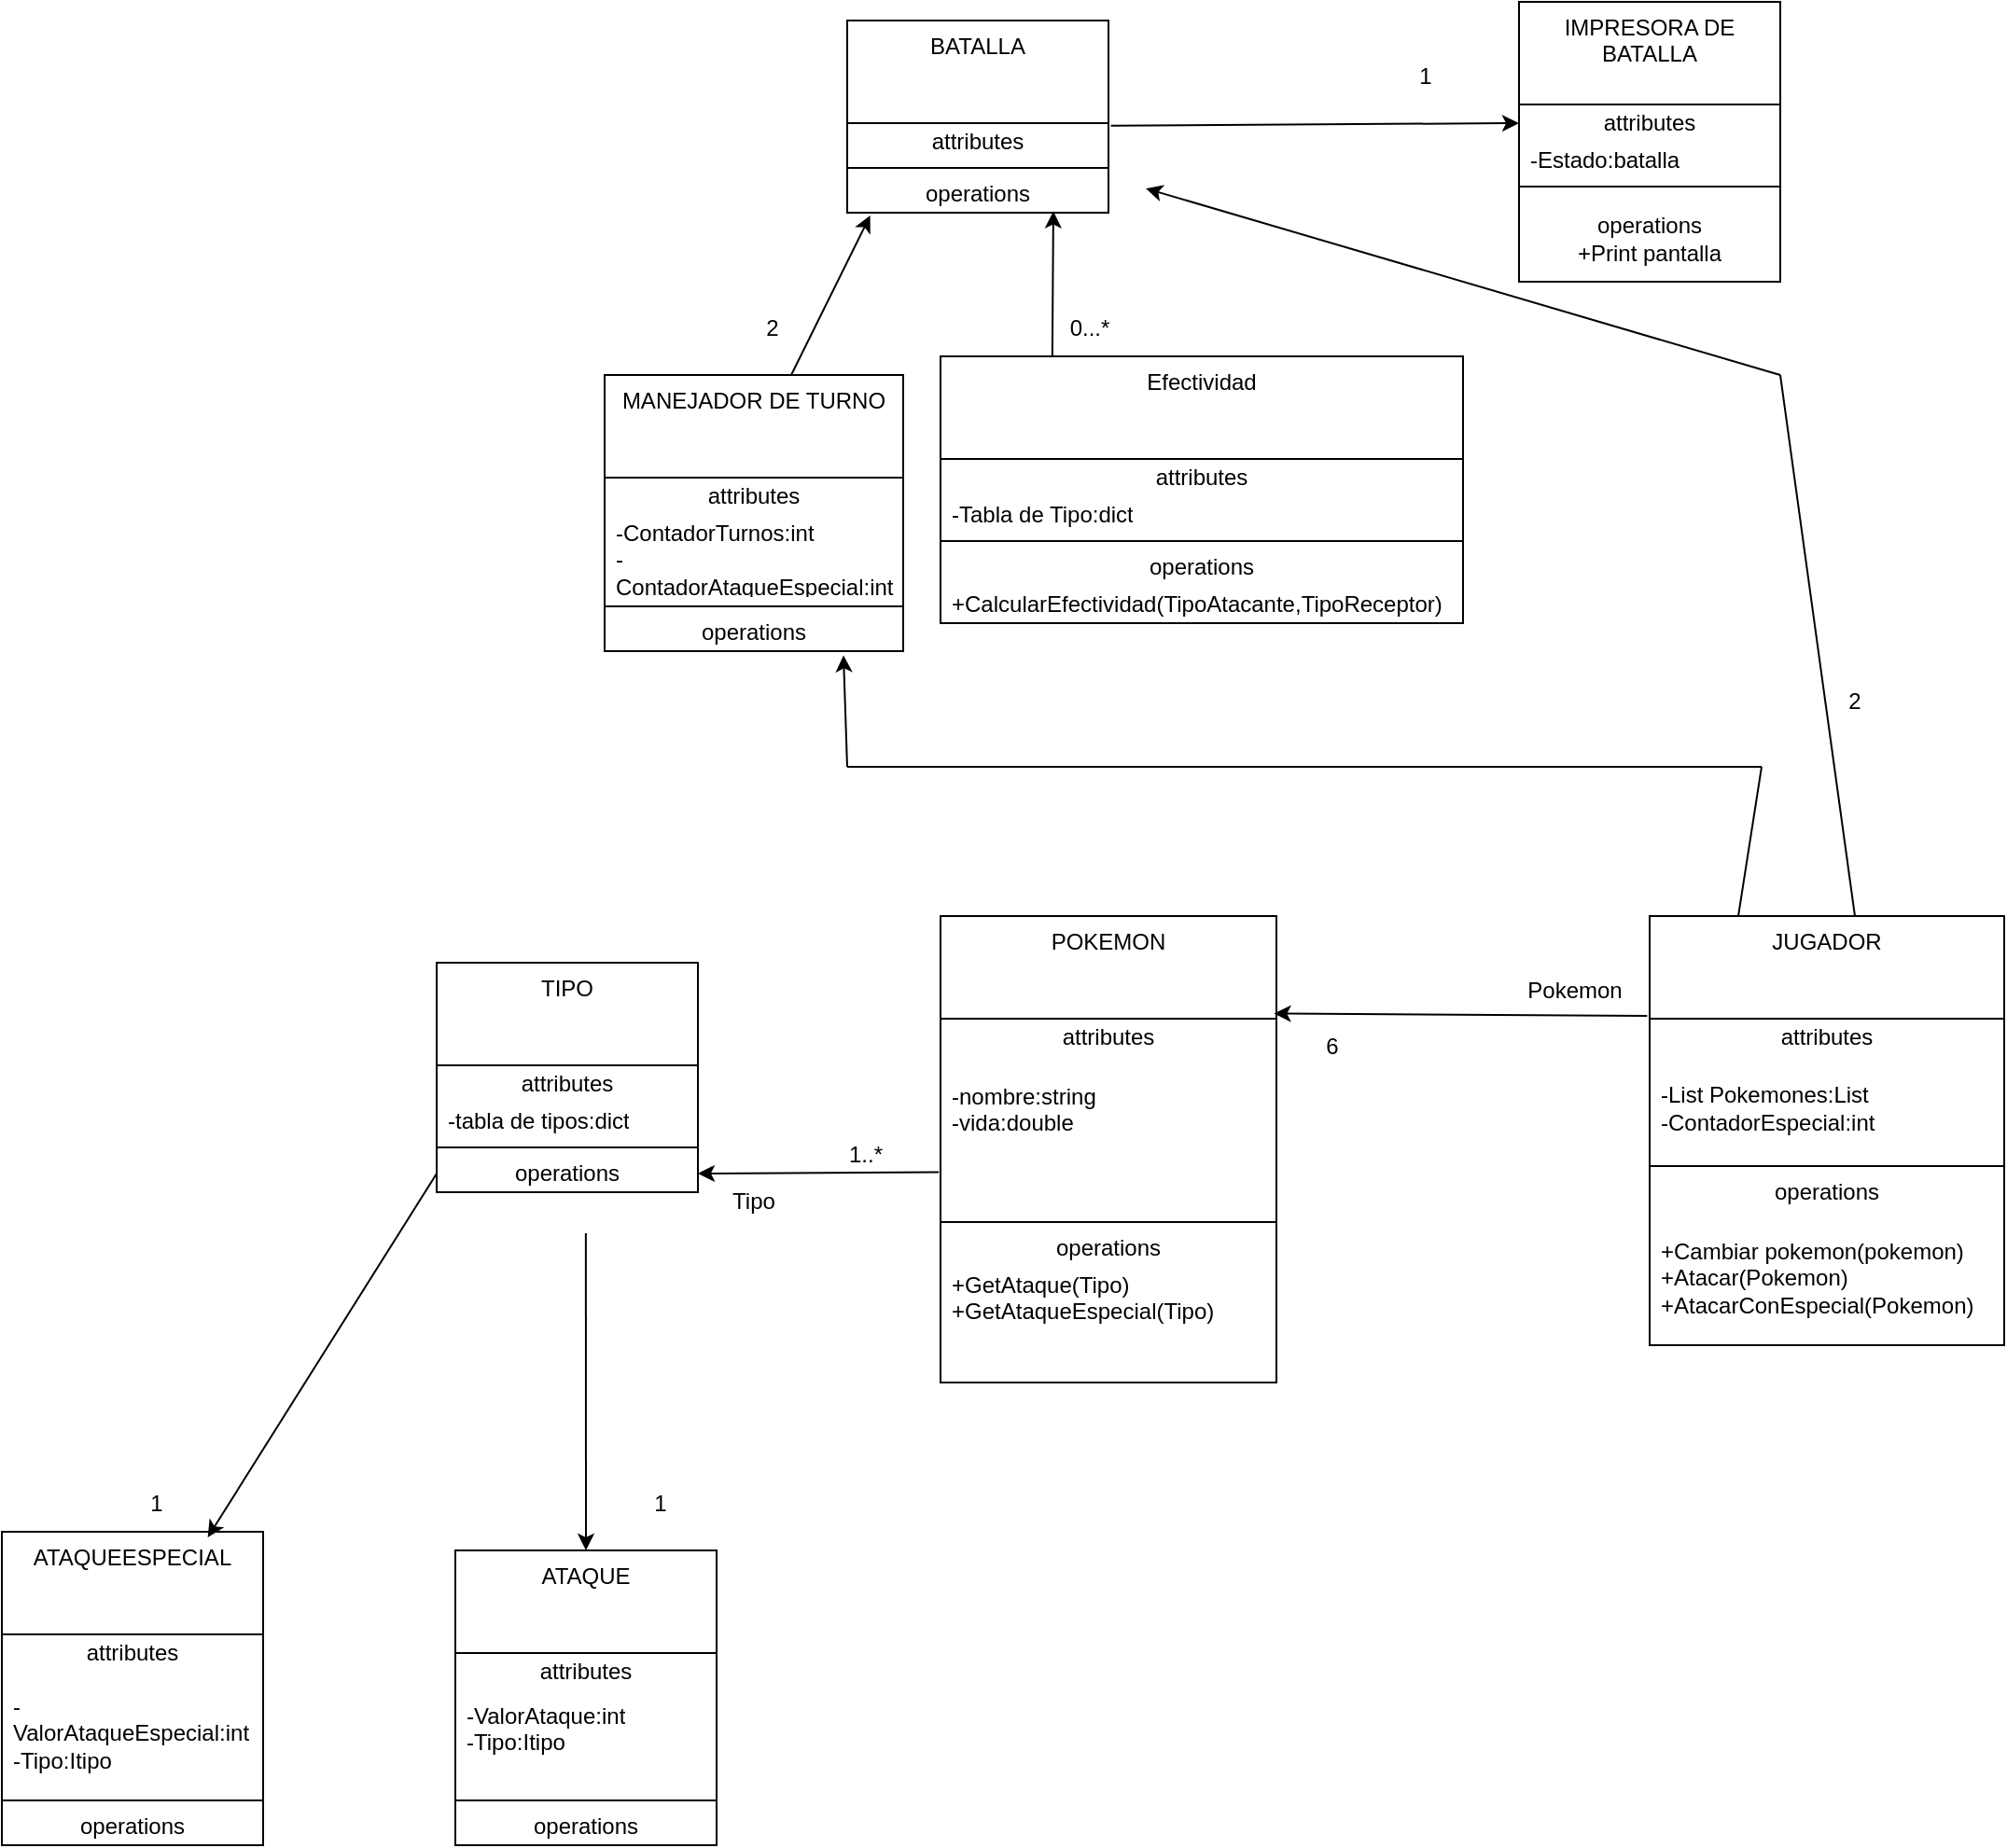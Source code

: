 <mxfile version="24.7.8">
  <diagram name="Página-1" id="qBjB8kNGhRUEkByy5pOo">
    <mxGraphModel dx="1641" dy="1850" grid="1" gridSize="10" guides="1" tooltips="1" connect="1" arrows="1" fold="1" page="1" pageScale="1" pageWidth="827" pageHeight="1169" math="0" shadow="0">
      <root>
        <mxCell id="0" />
        <mxCell id="1" parent="0" />
        <mxCell id="acR-NlfhttbBBdSFygAt-1" value="POKEMON" style="swimlane;fontStyle=0;align=center;verticalAlign=top;childLayout=stackLayout;horizontal=1;startSize=55;horizontalStack=0;resizeParent=1;resizeParentMax=0;resizeLast=0;collapsible=0;marginBottom=0;html=1;whiteSpace=wrap;" parent="1" vertex="1">
          <mxGeometry x="90" y="60" width="180" height="250" as="geometry" />
        </mxCell>
        <mxCell id="acR-NlfhttbBBdSFygAt-2" value="attributes" style="text;html=1;strokeColor=none;fillColor=none;align=center;verticalAlign=middle;spacingLeft=4;spacingRight=4;overflow=hidden;rotatable=0;points=[[0,0.5],[1,0.5]];portConstraint=eastwest;whiteSpace=wrap;" parent="acR-NlfhttbBBdSFygAt-1" vertex="1">
          <mxGeometry y="55" width="180" height="20" as="geometry" />
        </mxCell>
        <mxCell id="acR-NlfhttbBBdSFygAt-3" value="-nombre:string&lt;div&gt;-vida:double&lt;/div&gt;&lt;div&gt;&lt;br&gt;&lt;/div&gt;&lt;div&gt;&lt;br&gt;&lt;/div&gt;" style="text;html=1;strokeColor=none;fillColor=none;align=left;verticalAlign=middle;spacingLeft=4;spacingRight=4;overflow=hidden;rotatable=0;points=[[0,0.5],[1,0.5]];portConstraint=eastwest;whiteSpace=wrap;" parent="acR-NlfhttbBBdSFygAt-1" vertex="1">
          <mxGeometry y="75" width="180" height="85" as="geometry" />
        </mxCell>
        <mxCell id="acR-NlfhttbBBdSFygAt-6" value="" style="line;strokeWidth=1;fillColor=none;align=left;verticalAlign=middle;spacingTop=-1;spacingLeft=3;spacingRight=3;rotatable=0;labelPosition=right;points=[];portConstraint=eastwest;" parent="acR-NlfhttbBBdSFygAt-1" vertex="1">
          <mxGeometry y="160" width="180" height="8" as="geometry" />
        </mxCell>
        <mxCell id="acR-NlfhttbBBdSFygAt-7" value="operations" style="text;html=1;strokeColor=none;fillColor=none;align=center;verticalAlign=middle;spacingLeft=4;spacingRight=4;overflow=hidden;rotatable=0;points=[[0,0.5],[1,0.5]];portConstraint=eastwest;whiteSpace=wrap;" parent="acR-NlfhttbBBdSFygAt-1" vertex="1">
          <mxGeometry y="168" width="180" height="20" as="geometry" />
        </mxCell>
        <mxCell id="acR-NlfhttbBBdSFygAt-8" value="+GetAtaque(Tipo)&lt;div&gt;+GetAtaqueEspecial(Tipo)&lt;/div&gt;&lt;div&gt;&lt;br&gt;&lt;div&gt;&lt;br&gt;&lt;/div&gt;&lt;/div&gt;" style="text;html=1;strokeColor=none;fillColor=none;align=left;verticalAlign=middle;spacingLeft=4;spacingRight=4;overflow=hidden;rotatable=0;points=[[0,0.5],[1,0.5]];portConstraint=eastwest;whiteSpace=wrap;" parent="acR-NlfhttbBBdSFygAt-1" vertex="1">
          <mxGeometry y="188" width="180" height="62" as="geometry" />
        </mxCell>
        <mxCell id="acR-NlfhttbBBdSFygAt-9" value="JUGADOR" style="swimlane;fontStyle=0;align=center;verticalAlign=top;childLayout=stackLayout;horizontal=1;startSize=55;horizontalStack=0;resizeParent=1;resizeParentMax=0;resizeLast=0;collapsible=0;marginBottom=0;html=1;whiteSpace=wrap;" parent="1" vertex="1">
          <mxGeometry x="470" y="60" width="190" height="230" as="geometry" />
        </mxCell>
        <mxCell id="acR-NlfhttbBBdSFygAt-10" value="attributes" style="text;html=1;strokeColor=none;fillColor=none;align=center;verticalAlign=middle;spacingLeft=4;spacingRight=4;overflow=hidden;rotatable=0;points=[[0,0.5],[1,0.5]];portConstraint=eastwest;whiteSpace=wrap;" parent="acR-NlfhttbBBdSFygAt-9" vertex="1">
          <mxGeometry y="55" width="190" height="20" as="geometry" />
        </mxCell>
        <mxCell id="acR-NlfhttbBBdSFygAt-11" value="-List Pokemones:List&lt;div&gt;-ContadorEspecial:int&lt;/div&gt;" style="text;html=1;strokeColor=none;fillColor=none;align=left;verticalAlign=middle;spacingLeft=4;spacingRight=4;overflow=hidden;rotatable=0;points=[[0,0.5],[1,0.5]];portConstraint=eastwest;whiteSpace=wrap;" parent="acR-NlfhttbBBdSFygAt-9" vertex="1">
          <mxGeometry y="75" width="190" height="55" as="geometry" />
        </mxCell>
        <mxCell id="acR-NlfhttbBBdSFygAt-14" value="" style="line;strokeWidth=1;fillColor=none;align=left;verticalAlign=middle;spacingTop=-1;spacingLeft=3;spacingRight=3;rotatable=0;labelPosition=right;points=[];portConstraint=eastwest;" parent="acR-NlfhttbBBdSFygAt-9" vertex="1">
          <mxGeometry y="130" width="190" height="8" as="geometry" />
        </mxCell>
        <mxCell id="acR-NlfhttbBBdSFygAt-15" value="operations" style="text;html=1;strokeColor=none;fillColor=none;align=center;verticalAlign=middle;spacingLeft=4;spacingRight=4;overflow=hidden;rotatable=0;points=[[0,0.5],[1,0.5]];portConstraint=eastwest;whiteSpace=wrap;" parent="acR-NlfhttbBBdSFygAt-9" vertex="1">
          <mxGeometry y="138" width="190" height="20" as="geometry" />
        </mxCell>
        <mxCell id="acR-NlfhttbBBdSFygAt-16" value="+Cambiar pokemon(pokemon)&lt;div&gt;+Atacar(Pokemon)&lt;/div&gt;&lt;div&gt;+AtacarConEspecial(Pokemon)&lt;/div&gt;" style="text;html=1;strokeColor=none;fillColor=none;align=left;verticalAlign=middle;spacingLeft=4;spacingRight=4;overflow=hidden;rotatable=0;points=[[0,0.5],[1,0.5]];portConstraint=eastwest;whiteSpace=wrap;" parent="acR-NlfhttbBBdSFygAt-9" vertex="1">
          <mxGeometry y="158" width="190" height="72" as="geometry" />
        </mxCell>
        <mxCell id="acR-NlfhttbBBdSFygAt-17" value="ATAQUE" style="swimlane;fontStyle=0;align=center;verticalAlign=top;childLayout=stackLayout;horizontal=1;startSize=55;horizontalStack=0;resizeParent=1;resizeParentMax=0;resizeLast=0;collapsible=0;marginBottom=0;html=1;whiteSpace=wrap;" parent="1" vertex="1">
          <mxGeometry x="-170" y="400" width="140" height="158" as="geometry" />
        </mxCell>
        <mxCell id="acR-NlfhttbBBdSFygAt-18" value="attributes" style="text;html=1;strokeColor=none;fillColor=none;align=center;verticalAlign=middle;spacingLeft=4;spacingRight=4;overflow=hidden;rotatable=0;points=[[0,0.5],[1,0.5]];portConstraint=eastwest;whiteSpace=wrap;" parent="acR-NlfhttbBBdSFygAt-17" vertex="1">
          <mxGeometry y="55" width="140" height="20" as="geometry" />
        </mxCell>
        <mxCell id="acR-NlfhttbBBdSFygAt-19" value="-ValorAtaque:int&lt;div&gt;-Tipo:Itipo&lt;/div&gt;&lt;div&gt;&lt;br&gt;&lt;/div&gt;" style="text;html=1;strokeColor=none;fillColor=none;align=left;verticalAlign=middle;spacingLeft=4;spacingRight=4;overflow=hidden;rotatable=0;points=[[0,0.5],[1,0.5]];portConstraint=eastwest;whiteSpace=wrap;" parent="acR-NlfhttbBBdSFygAt-17" vertex="1">
          <mxGeometry y="75" width="140" height="55" as="geometry" />
        </mxCell>
        <mxCell id="acR-NlfhttbBBdSFygAt-22" value="" style="line;strokeWidth=1;fillColor=none;align=left;verticalAlign=middle;spacingTop=-1;spacingLeft=3;spacingRight=3;rotatable=0;labelPosition=right;points=[];portConstraint=eastwest;" parent="acR-NlfhttbBBdSFygAt-17" vertex="1">
          <mxGeometry y="130" width="140" height="8" as="geometry" />
        </mxCell>
        <mxCell id="acR-NlfhttbBBdSFygAt-23" value="operations" style="text;html=1;strokeColor=none;fillColor=none;align=center;verticalAlign=middle;spacingLeft=4;spacingRight=4;overflow=hidden;rotatable=0;points=[[0,0.5],[1,0.5]];portConstraint=eastwest;whiteSpace=wrap;" parent="acR-NlfhttbBBdSFygAt-17" vertex="1">
          <mxGeometry y="138" width="140" height="20" as="geometry" />
        </mxCell>
        <mxCell id="acR-NlfhttbBBdSFygAt-33" value="TIPO" style="swimlane;fontStyle=0;align=center;verticalAlign=top;childLayout=stackLayout;horizontal=1;startSize=55;horizontalStack=0;resizeParent=1;resizeParentMax=0;resizeLast=0;collapsible=0;marginBottom=0;html=1;whiteSpace=wrap;" parent="1" vertex="1">
          <mxGeometry x="-180" y="85" width="140" height="123" as="geometry" />
        </mxCell>
        <mxCell id="acR-NlfhttbBBdSFygAt-34" value="attributes" style="text;html=1;strokeColor=none;fillColor=none;align=center;verticalAlign=middle;spacingLeft=4;spacingRight=4;overflow=hidden;rotatable=0;points=[[0,0.5],[1,0.5]];portConstraint=eastwest;whiteSpace=wrap;" parent="acR-NlfhttbBBdSFygAt-33" vertex="1">
          <mxGeometry y="55" width="140" height="20" as="geometry" />
        </mxCell>
        <mxCell id="acR-NlfhttbBBdSFygAt-35" value="-tabla de tipos:dict" style="text;html=1;strokeColor=none;fillColor=none;align=left;verticalAlign=middle;spacingLeft=4;spacingRight=4;overflow=hidden;rotatable=0;points=[[0,0.5],[1,0.5]];portConstraint=eastwest;whiteSpace=wrap;" parent="acR-NlfhttbBBdSFygAt-33" vertex="1">
          <mxGeometry y="75" width="140" height="20" as="geometry" />
        </mxCell>
        <mxCell id="acR-NlfhttbBBdSFygAt-38" value="" style="line;strokeWidth=1;fillColor=none;align=left;verticalAlign=middle;spacingTop=-1;spacingLeft=3;spacingRight=3;rotatable=0;labelPosition=right;points=[];portConstraint=eastwest;" parent="acR-NlfhttbBBdSFygAt-33" vertex="1">
          <mxGeometry y="95" width="140" height="8" as="geometry" />
        </mxCell>
        <mxCell id="acR-NlfhttbBBdSFygAt-39" value="operations" style="text;html=1;strokeColor=none;fillColor=none;align=center;verticalAlign=middle;spacingLeft=4;spacingRight=4;overflow=hidden;rotatable=0;points=[[0,0.5],[1,0.5]];portConstraint=eastwest;whiteSpace=wrap;" parent="acR-NlfhttbBBdSFygAt-33" vertex="1">
          <mxGeometry y="103" width="140" height="20" as="geometry" />
        </mxCell>
        <mxCell id="acR-NlfhttbBBdSFygAt-41" value="BATALLA" style="swimlane;fontStyle=0;align=center;verticalAlign=top;childLayout=stackLayout;horizontal=1;startSize=55;horizontalStack=0;resizeParent=1;resizeParentMax=0;resizeLast=0;collapsible=0;marginBottom=0;html=1;whiteSpace=wrap;spacingLeft=4;spacingRight=4;fontFamily=Helvetica;fontSize=12;fontColor=default;fillColor=none;gradientColor=none;" parent="1" vertex="1">
          <mxGeometry x="40" y="-420" width="140" height="103" as="geometry" />
        </mxCell>
        <mxCell id="acR-NlfhttbBBdSFygAt-42" value="attributes" style="text;html=1;strokeColor=none;fillColor=none;align=center;verticalAlign=middle;spacingLeft=4;spacingRight=4;overflow=hidden;rotatable=0;points=[[0,0.5],[1,0.5]];portConstraint=eastwest;whiteSpace=wrap;fontFamily=Helvetica;fontSize=12;fontColor=default;" parent="acR-NlfhttbBBdSFygAt-41" vertex="1">
          <mxGeometry y="55" width="140" height="20" as="geometry" />
        </mxCell>
        <mxCell id="acR-NlfhttbBBdSFygAt-46" value="" style="line;strokeWidth=1;fillColor=none;align=left;verticalAlign=middle;spacingTop=-1;spacingLeft=3;spacingRight=3;rotatable=0;labelPosition=right;points=[];portConstraint=eastwest;fontFamily=Helvetica;fontSize=12;fontColor=default;" parent="acR-NlfhttbBBdSFygAt-41" vertex="1">
          <mxGeometry y="75" width="140" height="8" as="geometry" />
        </mxCell>
        <mxCell id="acR-NlfhttbBBdSFygAt-47" value="operations" style="text;html=1;strokeColor=none;fillColor=none;align=center;verticalAlign=middle;spacingLeft=4;spacingRight=4;overflow=hidden;rotatable=0;points=[[0,0.5],[1,0.5]];portConstraint=eastwest;whiteSpace=wrap;fontFamily=Helvetica;fontSize=12;fontColor=default;" parent="acR-NlfhttbBBdSFygAt-41" vertex="1">
          <mxGeometry y="83" width="140" height="20" as="geometry" />
        </mxCell>
        <mxCell id="acR-NlfhttbBBdSFygAt-49" value="IMPRESORA DE BATALLA" style="swimlane;fontStyle=0;align=center;verticalAlign=top;childLayout=stackLayout;horizontal=1;startSize=55;horizontalStack=0;resizeParent=1;resizeParentMax=0;resizeLast=0;collapsible=0;marginBottom=0;html=1;whiteSpace=wrap;spacingLeft=4;spacingRight=4;fontFamily=Helvetica;fontSize=12;fontColor=default;fillColor=none;gradientColor=none;" parent="1" vertex="1">
          <mxGeometry x="400" y="-430" width="140" height="150" as="geometry" />
        </mxCell>
        <mxCell id="acR-NlfhttbBBdSFygAt-50" value="attributes" style="text;html=1;strokeColor=none;fillColor=none;align=center;verticalAlign=middle;spacingLeft=4;spacingRight=4;overflow=hidden;rotatable=0;points=[[0,0.5],[1,0.5]];portConstraint=eastwest;whiteSpace=wrap;fontFamily=Helvetica;fontSize=12;fontColor=default;" parent="acR-NlfhttbBBdSFygAt-49" vertex="1">
          <mxGeometry y="55" width="140" height="20" as="geometry" />
        </mxCell>
        <mxCell id="acR-NlfhttbBBdSFygAt-51" value="-Estado:batalla&lt;div&gt;&lt;br&gt;&lt;/div&gt;" style="text;html=1;strokeColor=none;fillColor=none;align=left;verticalAlign=middle;spacingLeft=4;spacingRight=4;overflow=hidden;rotatable=0;points=[[0,0.5],[1,0.5]];portConstraint=eastwest;whiteSpace=wrap;fontFamily=Helvetica;fontSize=12;fontColor=default;" parent="acR-NlfhttbBBdSFygAt-49" vertex="1">
          <mxGeometry y="75" width="140" height="20" as="geometry" />
        </mxCell>
        <mxCell id="acR-NlfhttbBBdSFygAt-54" value="" style="line;strokeWidth=1;fillColor=none;align=left;verticalAlign=middle;spacingTop=-1;spacingLeft=3;spacingRight=3;rotatable=0;labelPosition=right;points=[];portConstraint=eastwest;fontFamily=Helvetica;fontSize=12;fontColor=default;" parent="acR-NlfhttbBBdSFygAt-49" vertex="1">
          <mxGeometry y="95" width="140" height="8" as="geometry" />
        </mxCell>
        <mxCell id="acR-NlfhttbBBdSFygAt-55" value="operations&lt;div&gt;+Print pantalla&lt;/div&gt;" style="text;html=1;strokeColor=none;fillColor=none;align=center;verticalAlign=middle;spacingLeft=4;spacingRight=4;overflow=hidden;rotatable=0;points=[[0,0.5],[1,0.5]];portConstraint=eastwest;whiteSpace=wrap;fontFamily=Helvetica;fontSize=12;fontColor=default;" parent="acR-NlfhttbBBdSFygAt-49" vertex="1">
          <mxGeometry y="103" width="140" height="47" as="geometry" />
        </mxCell>
        <mxCell id="acR-NlfhttbBBdSFygAt-57" value="" style="endArrow=classic;html=1;rounded=0;fontFamily=Helvetica;fontSize=12;fontColor=default;entryX=0;entryY=0;entryDx=0;entryDy=0;exitX=-0.005;exitY=0.732;exitDx=0;exitDy=0;exitPerimeter=0;" parent="1" source="acR-NlfhttbBBdSFygAt-3" target="acR-NlfhttbBBdSFygAt-59" edge="1">
          <mxGeometry width="50" height="50" relative="1" as="geometry">
            <mxPoint x="20" y="170" as="sourcePoint" />
            <mxPoint x="60" y="140" as="targetPoint" />
          </mxGeometry>
        </mxCell>
        <mxCell id="acR-NlfhttbBBdSFygAt-58" value="1..*" style="text;html=1;align=center;verticalAlign=middle;whiteSpace=wrap;rounded=0;fontFamily=Helvetica;fontSize=12;fontColor=default;" parent="1" vertex="1">
          <mxGeometry x="20" y="173" width="60" height="30" as="geometry" />
        </mxCell>
        <mxCell id="acR-NlfhttbBBdSFygAt-59" value="Tipo" style="text;html=1;align=center;verticalAlign=middle;whiteSpace=wrap;rounded=0;fontFamily=Helvetica;fontSize=12;fontColor=default;" parent="1" vertex="1">
          <mxGeometry x="-40" y="198" width="60" height="30" as="geometry" />
        </mxCell>
        <mxCell id="acR-NlfhttbBBdSFygAt-66" value="" style="endArrow=classic;html=1;rounded=0;fontFamily=Helvetica;fontSize=12;fontColor=default;entryX=0.993;entryY=0.209;entryDx=0;entryDy=0;entryPerimeter=0;exitX=-0.007;exitY=-0.078;exitDx=0;exitDy=0;exitPerimeter=0;" parent="1" source="acR-NlfhttbBBdSFygAt-10" target="acR-NlfhttbBBdSFygAt-1" edge="1">
          <mxGeometry width="50" height="50" relative="1" as="geometry">
            <mxPoint x="400" y="150" as="sourcePoint" />
            <mxPoint x="450" y="100" as="targetPoint" />
          </mxGeometry>
        </mxCell>
        <mxCell id="acR-NlfhttbBBdSFygAt-67" value="Pokemon" style="text;html=1;align=center;verticalAlign=middle;whiteSpace=wrap;rounded=0;fontFamily=Helvetica;fontSize=12;fontColor=default;" parent="1" vertex="1">
          <mxGeometry x="400" y="85" width="60" height="30" as="geometry" />
        </mxCell>
        <mxCell id="acR-NlfhttbBBdSFygAt-68" value="6" style="text;html=1;align=center;verticalAlign=middle;whiteSpace=wrap;rounded=0;fontFamily=Helvetica;fontSize=12;fontColor=default;" parent="1" vertex="1">
          <mxGeometry x="270" y="115" width="60" height="30" as="geometry" />
        </mxCell>
        <mxCell id="osGeQlYCPCJr_7gbOhVR-6" value="" style="endArrow=classic;html=1;rounded=0;entryX=0.5;entryY=0;entryDx=0;entryDy=0;exitX=0.571;exitY=1.1;exitDx=0;exitDy=0;exitPerimeter=0;" edge="1" parent="1" target="acR-NlfhttbBBdSFygAt-17">
          <mxGeometry width="50" height="50" relative="1" as="geometry">
            <mxPoint x="-100.06" y="230.0" as="sourcePoint" />
            <mxPoint x="-70" y="340" as="targetPoint" />
          </mxGeometry>
        </mxCell>
        <mxCell id="osGeQlYCPCJr_7gbOhVR-7" value="1" style="text;html=1;align=center;verticalAlign=middle;whiteSpace=wrap;rounded=0;" vertex="1" parent="1">
          <mxGeometry x="-90" y="360" width="60" height="30" as="geometry" />
        </mxCell>
        <mxCell id="osGeQlYCPCJr_7gbOhVR-9" value="ATAQUEESPECIAL" style="swimlane;fontStyle=0;align=center;verticalAlign=top;childLayout=stackLayout;horizontal=1;startSize=55;horizontalStack=0;resizeParent=1;resizeParentMax=0;resizeLast=0;collapsible=0;marginBottom=0;html=1;whiteSpace=wrap;" vertex="1" parent="1">
          <mxGeometry x="-413" y="390" width="140" height="168" as="geometry" />
        </mxCell>
        <mxCell id="osGeQlYCPCJr_7gbOhVR-10" value="attributes" style="text;html=1;strokeColor=none;fillColor=none;align=center;verticalAlign=middle;spacingLeft=4;spacingRight=4;overflow=hidden;rotatable=0;points=[[0,0.5],[1,0.5]];portConstraint=eastwest;whiteSpace=wrap;" vertex="1" parent="osGeQlYCPCJr_7gbOhVR-9">
          <mxGeometry y="55" width="140" height="20" as="geometry" />
        </mxCell>
        <mxCell id="osGeQlYCPCJr_7gbOhVR-11" value="-ValorAtaqueEspecial:int&lt;div&gt;-Tipo:Itipo&lt;/div&gt;" style="text;html=1;strokeColor=none;fillColor=none;align=left;verticalAlign=middle;spacingLeft=4;spacingRight=4;overflow=hidden;rotatable=0;points=[[0,0.5],[1,0.5]];portConstraint=eastwest;whiteSpace=wrap;" vertex="1" parent="osGeQlYCPCJr_7gbOhVR-9">
          <mxGeometry y="75" width="140" height="65" as="geometry" />
        </mxCell>
        <mxCell id="osGeQlYCPCJr_7gbOhVR-14" value="" style="line;strokeWidth=1;fillColor=none;align=left;verticalAlign=middle;spacingTop=-1;spacingLeft=3;spacingRight=3;rotatable=0;labelPosition=right;points=[];portConstraint=eastwest;" vertex="1" parent="osGeQlYCPCJr_7gbOhVR-9">
          <mxGeometry y="140" width="140" height="8" as="geometry" />
        </mxCell>
        <mxCell id="osGeQlYCPCJr_7gbOhVR-15" value="operations" style="text;html=1;strokeColor=none;fillColor=none;align=center;verticalAlign=middle;spacingLeft=4;spacingRight=4;overflow=hidden;rotatable=0;points=[[0,0.5],[1,0.5]];portConstraint=eastwest;whiteSpace=wrap;" vertex="1" parent="osGeQlYCPCJr_7gbOhVR-9">
          <mxGeometry y="148" width="140" height="20" as="geometry" />
        </mxCell>
        <mxCell id="osGeQlYCPCJr_7gbOhVR-17" value="" style="endArrow=classic;html=1;rounded=0;entryX=0.788;entryY=0.018;entryDx=0;entryDy=0;entryPerimeter=0;exitX=0;exitY=0.5;exitDx=0;exitDy=0;" edge="1" parent="1" source="acR-NlfhttbBBdSFygAt-39" target="osGeQlYCPCJr_7gbOhVR-9">
          <mxGeometry width="50" height="50" relative="1" as="geometry">
            <mxPoint x="-220" y="230" as="sourcePoint" />
            <mxPoint x="-300" y="340" as="targetPoint" />
          </mxGeometry>
        </mxCell>
        <mxCell id="osGeQlYCPCJr_7gbOhVR-18" value="1" style="text;html=1;align=center;verticalAlign=middle;whiteSpace=wrap;rounded=0;" vertex="1" parent="1">
          <mxGeometry x="-360" y="360" width="60" height="30" as="geometry" />
        </mxCell>
        <mxCell id="osGeQlYCPCJr_7gbOhVR-24" value="Efectividad" style="swimlane;fontStyle=0;align=center;verticalAlign=top;childLayout=stackLayout;horizontal=1;startSize=55;horizontalStack=0;resizeParent=1;resizeParentMax=0;resizeLast=0;collapsible=0;marginBottom=0;html=1;whiteSpace=wrap;" vertex="1" parent="1">
          <mxGeometry x="90" y="-240" width="280" height="143" as="geometry" />
        </mxCell>
        <mxCell id="osGeQlYCPCJr_7gbOhVR-25" value="attributes" style="text;html=1;strokeColor=none;fillColor=none;align=center;verticalAlign=middle;spacingLeft=4;spacingRight=4;overflow=hidden;rotatable=0;points=[[0,0.5],[1,0.5]];portConstraint=eastwest;whiteSpace=wrap;" vertex="1" parent="osGeQlYCPCJr_7gbOhVR-24">
          <mxGeometry y="55" width="280" height="20" as="geometry" />
        </mxCell>
        <mxCell id="osGeQlYCPCJr_7gbOhVR-26" value="-Tabla de Tipo:dict" style="text;html=1;strokeColor=none;fillColor=none;align=left;verticalAlign=middle;spacingLeft=4;spacingRight=4;overflow=hidden;rotatable=0;points=[[0,0.5],[1,0.5]];portConstraint=eastwest;whiteSpace=wrap;" vertex="1" parent="osGeQlYCPCJr_7gbOhVR-24">
          <mxGeometry y="75" width="280" height="20" as="geometry" />
        </mxCell>
        <mxCell id="osGeQlYCPCJr_7gbOhVR-29" value="" style="line;strokeWidth=1;fillColor=none;align=left;verticalAlign=middle;spacingTop=-1;spacingLeft=3;spacingRight=3;rotatable=0;labelPosition=right;points=[];portConstraint=eastwest;" vertex="1" parent="osGeQlYCPCJr_7gbOhVR-24">
          <mxGeometry y="95" width="280" height="8" as="geometry" />
        </mxCell>
        <mxCell id="osGeQlYCPCJr_7gbOhVR-30" value="operations" style="text;html=1;strokeColor=none;fillColor=none;align=center;verticalAlign=middle;spacingLeft=4;spacingRight=4;overflow=hidden;rotatable=0;points=[[0,0.5],[1,0.5]];portConstraint=eastwest;whiteSpace=wrap;" vertex="1" parent="osGeQlYCPCJr_7gbOhVR-24">
          <mxGeometry y="103" width="280" height="20" as="geometry" />
        </mxCell>
        <mxCell id="osGeQlYCPCJr_7gbOhVR-31" value="+CalcularEfectividad(TipoAtacante,TipoReceptor)" style="text;html=1;strokeColor=none;fillColor=none;align=left;verticalAlign=middle;spacingLeft=4;spacingRight=4;overflow=hidden;rotatable=0;points=[[0,0.5],[1,0.5]];portConstraint=eastwest;whiteSpace=wrap;" vertex="1" parent="osGeQlYCPCJr_7gbOhVR-24">
          <mxGeometry y="123" width="280" height="20" as="geometry" />
        </mxCell>
        <mxCell id="osGeQlYCPCJr_7gbOhVR-34" value="MANEJADOR DE TURNO" style="swimlane;fontStyle=0;align=center;verticalAlign=top;childLayout=stackLayout;horizontal=1;startSize=55;horizontalStack=0;resizeParent=1;resizeParentMax=0;resizeLast=0;collapsible=0;marginBottom=0;html=1;whiteSpace=wrap;" vertex="1" parent="1">
          <mxGeometry x="-90" y="-230" width="160" height="148" as="geometry" />
        </mxCell>
        <mxCell id="osGeQlYCPCJr_7gbOhVR-35" value="attributes" style="text;html=1;strokeColor=none;fillColor=none;align=center;verticalAlign=middle;spacingLeft=4;spacingRight=4;overflow=hidden;rotatable=0;points=[[0,0.5],[1,0.5]];portConstraint=eastwest;whiteSpace=wrap;" vertex="1" parent="osGeQlYCPCJr_7gbOhVR-34">
          <mxGeometry y="55" width="160" height="20" as="geometry" />
        </mxCell>
        <mxCell id="osGeQlYCPCJr_7gbOhVR-36" value="-ContadorTurnos:int&lt;div&gt;-ContadorAtaqueEspecial:int&lt;/div&gt;" style="text;html=1;strokeColor=none;fillColor=none;align=left;verticalAlign=middle;spacingLeft=4;spacingRight=4;overflow=hidden;rotatable=0;points=[[0,0.5],[1,0.5]];portConstraint=eastwest;whiteSpace=wrap;" vertex="1" parent="osGeQlYCPCJr_7gbOhVR-34">
          <mxGeometry y="75" width="160" height="45" as="geometry" />
        </mxCell>
        <mxCell id="osGeQlYCPCJr_7gbOhVR-39" value="" style="line;strokeWidth=1;fillColor=none;align=left;verticalAlign=middle;spacingTop=-1;spacingLeft=3;spacingRight=3;rotatable=0;labelPosition=right;points=[];portConstraint=eastwest;" vertex="1" parent="osGeQlYCPCJr_7gbOhVR-34">
          <mxGeometry y="120" width="160" height="8" as="geometry" />
        </mxCell>
        <mxCell id="osGeQlYCPCJr_7gbOhVR-40" value="operations" style="text;html=1;strokeColor=none;fillColor=none;align=center;verticalAlign=middle;spacingLeft=4;spacingRight=4;overflow=hidden;rotatable=0;points=[[0,0.5],[1,0.5]];portConstraint=eastwest;whiteSpace=wrap;" vertex="1" parent="osGeQlYCPCJr_7gbOhVR-34">
          <mxGeometry y="128" width="160" height="20" as="geometry" />
        </mxCell>
        <mxCell id="osGeQlYCPCJr_7gbOhVR-43" value="" style="endArrow=classic;html=1;rounded=0;entryX=0.088;entryY=1.076;entryDx=0;entryDy=0;entryPerimeter=0;" edge="1" parent="1" target="acR-NlfhttbBBdSFygAt-47">
          <mxGeometry width="50" height="50" relative="1" as="geometry">
            <mxPoint x="10" y="-230" as="sourcePoint" />
            <mxPoint x="60" y="-280" as="targetPoint" />
          </mxGeometry>
        </mxCell>
        <mxCell id="osGeQlYCPCJr_7gbOhVR-44" value="" style="endArrow=classic;html=1;rounded=0;exitX=0.214;exitY=0;exitDx=0;exitDy=0;exitPerimeter=0;entryX=0.789;entryY=0.963;entryDx=0;entryDy=0;entryPerimeter=0;" edge="1" parent="1" source="osGeQlYCPCJr_7gbOhVR-24" target="acR-NlfhttbBBdSFygAt-47">
          <mxGeometry width="50" height="50" relative="1" as="geometry">
            <mxPoint x="100" y="-240" as="sourcePoint" />
            <mxPoint x="150" y="-290" as="targetPoint" />
          </mxGeometry>
        </mxCell>
        <mxCell id="osGeQlYCPCJr_7gbOhVR-45" value="" style="endArrow=classic;html=1;rounded=0;exitX=1.009;exitY=0.066;exitDx=0;exitDy=0;exitPerimeter=0;entryX=0;entryY=0.5;entryDx=0;entryDy=0;" edge="1" parent="1" source="acR-NlfhttbBBdSFygAt-42" target="acR-NlfhttbBBdSFygAt-50">
          <mxGeometry width="50" height="50" relative="1" as="geometry">
            <mxPoint x="230" y="-340" as="sourcePoint" />
            <mxPoint x="280" y="-390" as="targetPoint" />
          </mxGeometry>
        </mxCell>
        <mxCell id="osGeQlYCPCJr_7gbOhVR-46" value="" style="endArrow=classic;html=1;rounded=0;entryX=0.8;entryY=1.112;entryDx=0;entryDy=0;entryPerimeter=0;" edge="1" parent="1" target="osGeQlYCPCJr_7gbOhVR-40">
          <mxGeometry width="50" height="50" relative="1" as="geometry">
            <mxPoint x="40" y="-20" as="sourcePoint" />
            <mxPoint x="50" y="-60" as="targetPoint" />
          </mxGeometry>
        </mxCell>
        <mxCell id="osGeQlYCPCJr_7gbOhVR-47" value="" style="endArrow=none;html=1;rounded=0;" edge="1" parent="1">
          <mxGeometry width="50" height="50" relative="1" as="geometry">
            <mxPoint x="40" y="-20" as="sourcePoint" />
            <mxPoint x="530" y="-20" as="targetPoint" />
          </mxGeometry>
        </mxCell>
        <mxCell id="osGeQlYCPCJr_7gbOhVR-48" value="" style="endArrow=none;html=1;rounded=0;exitX=0.25;exitY=0;exitDx=0;exitDy=0;" edge="1" parent="1" source="acR-NlfhttbBBdSFygAt-9">
          <mxGeometry width="50" height="50" relative="1" as="geometry">
            <mxPoint x="470" y="60" as="sourcePoint" />
            <mxPoint x="530" y="-20" as="targetPoint" />
          </mxGeometry>
        </mxCell>
        <mxCell id="osGeQlYCPCJr_7gbOhVR-51" value="" style="endArrow=none;html=1;rounded=0;" edge="1" parent="1">
          <mxGeometry width="50" height="50" relative="1" as="geometry">
            <mxPoint x="580" y="60" as="sourcePoint" />
            <mxPoint x="540" y="-230" as="targetPoint" />
          </mxGeometry>
        </mxCell>
        <mxCell id="osGeQlYCPCJr_7gbOhVR-52" value="" style="endArrow=classic;html=1;rounded=0;" edge="1" parent="1">
          <mxGeometry width="50" height="50" relative="1" as="geometry">
            <mxPoint x="540" y="-230" as="sourcePoint" />
            <mxPoint x="200" y="-330" as="targetPoint" />
          </mxGeometry>
        </mxCell>
        <mxCell id="osGeQlYCPCJr_7gbOhVR-55" value="2" style="text;html=1;align=center;verticalAlign=middle;whiteSpace=wrap;rounded=0;" vertex="1" parent="1">
          <mxGeometry x="550" y="-70" width="60" height="30" as="geometry" />
        </mxCell>
        <mxCell id="osGeQlYCPCJr_7gbOhVR-57" value="1" style="text;html=1;align=center;verticalAlign=middle;whiteSpace=wrap;rounded=0;" vertex="1" parent="1">
          <mxGeometry x="320" y="-405" width="60" height="30" as="geometry" />
        </mxCell>
        <mxCell id="osGeQlYCPCJr_7gbOhVR-58" value="2" style="text;html=1;align=center;verticalAlign=middle;whiteSpace=wrap;rounded=0;" vertex="1" parent="1">
          <mxGeometry x="-30" y="-270" width="60" height="30" as="geometry" />
        </mxCell>
        <mxCell id="osGeQlYCPCJr_7gbOhVR-59" value="0...*" style="text;html=1;align=center;verticalAlign=middle;whiteSpace=wrap;rounded=0;" vertex="1" parent="1">
          <mxGeometry x="140" y="-270" width="60" height="30" as="geometry" />
        </mxCell>
      </root>
    </mxGraphModel>
  </diagram>
</mxfile>
